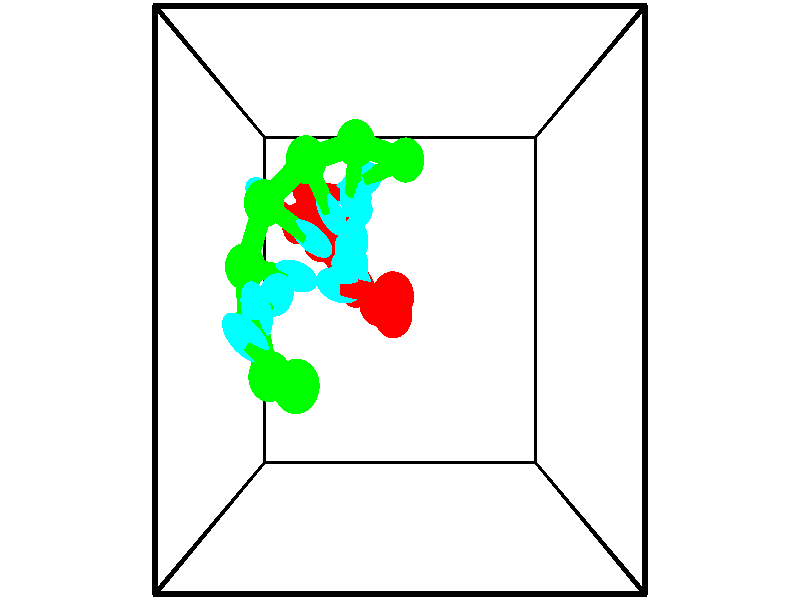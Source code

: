 // switches for output
#declare DRAW_BASES = 1; // possible values are 0, 1; only relevant for DNA ribbons
#declare DRAW_BASES_TYPE = 3; // possible values are 1, 2, 3; only relevant for DNA ribbons
#declare DRAW_FOG = 0; // set to 1 to enable fog

#include "colors.inc"

#include "transforms.inc"
background { rgb <1, 1, 1>}

#default {
   normal{
       ripples 0.25
       frequency 0.20
       turbulence 0.2
       lambda 5
   }
	finish {
		phong 0.1
		phong_size 40.
	}
}

// original window dimensions: 1024x640


// camera settings

camera {
	sky <-0, 1, 0>
	up <-0, 1, 0>
	right 1.6 * <1, 0, 0>
	location <2.5, 2.5, 11.1562>
	look_at <2.5, 2.5, 2.5>
	direction <0, 0, -8.6562>
	angle 67.0682
}


# declare cpy_camera_pos = <2.5, 2.5, 11.1562>;
# if (DRAW_FOG = 1)
fog {
	fog_type 2
	up vnormalize(cpy_camera_pos)
	color rgbt<1,1,1,0.3>
	distance 1e-5
	fog_alt 3e-3
	fog_offset 4
}
# end


// LIGHTS

# declare lum = 6;
global_settings {
	ambient_light rgb lum * <0.05, 0.05, 0.05>
	max_trace_level 15
}# declare cpy_direct_light_amount = 0.25;
light_source
{	1000 * <-1, -1, 1>,
	rgb lum * cpy_direct_light_amount
	parallel
}

light_source
{	1000 * <1, 1, -1>,
	rgb lum * cpy_direct_light_amount
	parallel
}

// strand 0

// nucleotide -1

// particle -1
sphere {
	<0.720056, 3.554727, 0.727179> 0.250000
	pigment { color rgbt <1,0,0,0> }
	no_shadow
}
cylinder {
	<0.421890, 3.802246, 0.826332>,  <0.242991, 3.950758, 0.885824>, 0.100000
	pigment { color rgbt <1,0,0,0> }
	no_shadow
}
cylinder {
	<0.421890, 3.802246, 0.826332>,  <0.720056, 3.554727, 0.727179>, 0.100000
	pigment { color rgbt <1,0,0,0> }
	no_shadow
}

// particle -1
sphere {
	<0.421890, 3.802246, 0.826332> 0.100000
	pigment { color rgbt <1,0,0,0> }
	no_shadow
}
sphere {
	0, 1
	scale<0.080000,0.200000,0.300000>
	matrix <-0.145860, -0.514258, 0.845141,
		0.650447, 0.593825, 0.473594,
		-0.745415, 0.618797, 0.247883,
		0.198266, 3.987885, 0.900697>
	pigment { color rgbt <0,1,1,0> }
	no_shadow
}
cylinder {
	<0.869863, 3.567297, 1.374690>,  <0.720056, 3.554727, 0.727179>, 0.130000
	pigment { color rgbt <1,0,0,0> }
	no_shadow
}

// nucleotide -1

// particle -1
sphere {
	<0.869863, 3.567297, 1.374690> 0.250000
	pigment { color rgbt <1,0,0,0> }
	no_shadow
}
cylinder {
	<0.526405, 3.772301, 1.377892>,  <0.320331, 3.895303, 1.379812>, 0.100000
	pigment { color rgbt <1,0,0,0> }
	no_shadow
}
cylinder {
	<0.526405, 3.772301, 1.377892>,  <0.869863, 3.567297, 1.374690>, 0.100000
	pigment { color rgbt <1,0,0,0> }
	no_shadow
}

// particle -1
sphere {
	<0.526405, 3.772301, 1.377892> 0.100000
	pigment { color rgbt <1,0,0,0> }
	no_shadow
}
sphere {
	0, 1
	scale<0.080000,0.200000,0.300000>
	matrix <-0.127184, -0.228156, 0.965282,
		0.496541, 0.827817, 0.261088,
		-0.858645, 0.512508, 0.008004,
		0.268812, 3.926053, 1.380293>
	pigment { color rgbt <0,1,1,0> }
	no_shadow
}
cylinder {
	<1.096136, 3.937737, 1.903538>,  <0.869863, 3.567297, 1.374690>, 0.130000
	pigment { color rgbt <1,0,0,0> }
	no_shadow
}

// nucleotide -1

// particle -1
sphere {
	<1.096136, 3.937737, 1.903538> 0.250000
	pigment { color rgbt <1,0,0,0> }
	no_shadow
}
cylinder {
	<1.486355, 3.872108, 1.962036>,  <1.720486, 3.832731, 1.997135>, 0.100000
	pigment { color rgbt <1,0,0,0> }
	no_shadow
}
cylinder {
	<1.486355, 3.872108, 1.962036>,  <1.096136, 3.937737, 1.903538>, 0.100000
	pigment { color rgbt <1,0,0,0> }
	no_shadow
}

// particle -1
sphere {
	<1.486355, 3.872108, 1.962036> 0.100000
	pigment { color rgbt <1,0,0,0> }
	no_shadow
}
sphere {
	0, 1
	scale<0.080000,0.200000,0.300000>
	matrix <-0.210902, -0.511513, 0.832991,
		-0.061863, -0.843466, -0.533608,
		0.975547, -0.164070, 0.146245,
		1.779019, 3.822887, 2.005910>
	pigment { color rgbt <0,1,1,0> }
	no_shadow
}
cylinder {
	<1.290893, 3.229968, 2.023176>,  <1.096136, 3.937737, 1.903538>, 0.130000
	pigment { color rgbt <1,0,0,0> }
	no_shadow
}

// nucleotide -1

// particle -1
sphere {
	<1.290893, 3.229968, 2.023176> 0.250000
	pigment { color rgbt <1,0,0,0> }
	no_shadow
}
cylinder {
	<1.604797, 3.404663, 2.199089>,  <1.793140, 3.509480, 2.304637>, 0.100000
	pigment { color rgbt <1,0,0,0> }
	no_shadow
}
cylinder {
	<1.604797, 3.404663, 2.199089>,  <1.290893, 3.229968, 2.023176>, 0.100000
	pigment { color rgbt <1,0,0,0> }
	no_shadow
}

// particle -1
sphere {
	<1.604797, 3.404663, 2.199089> 0.100000
	pigment { color rgbt <1,0,0,0> }
	no_shadow
}
sphere {
	0, 1
	scale<0.080000,0.200000,0.300000>
	matrix <-0.097237, -0.614018, 0.783280,
		0.612123, -0.657451, -0.439391,
		0.784761, 0.436738, 0.439783,
		1.840226, 3.535685, 2.331024>
	pigment { color rgbt <0,1,1,0> }
	no_shadow
}
cylinder {
	<1.848528, 2.654263, 2.201475>,  <1.290893, 3.229968, 2.023176>, 0.130000
	pigment { color rgbt <1,0,0,0> }
	no_shadow
}

// nucleotide -1

// particle -1
sphere {
	<1.848528, 2.654263, 2.201475> 0.250000
	pigment { color rgbt <1,0,0,0> }
	no_shadow
}
cylinder {
	<1.851765, 2.968788, 2.448586>,  <1.853706, 3.157503, 2.596852>, 0.100000
	pigment { color rgbt <1,0,0,0> }
	no_shadow
}
cylinder {
	<1.851765, 2.968788, 2.448586>,  <1.848528, 2.654263, 2.201475>, 0.100000
	pigment { color rgbt <1,0,0,0> }
	no_shadow
}

// particle -1
sphere {
	<1.851765, 2.968788, 2.448586> 0.100000
	pigment { color rgbt <1,0,0,0> }
	no_shadow
}
sphere {
	0, 1
	scale<0.080000,0.200000,0.300000>
	matrix <-0.055586, -0.616489, 0.785399,
		0.998421, -0.040694, 0.038720,
		0.008091, 0.786312, 0.617777,
		1.854192, 3.204682, 2.633919>
	pigment { color rgbt <0,1,1,0> }
	no_shadow
}
cylinder {
	<2.183636, 2.449439, 2.720722>,  <1.848528, 2.654263, 2.201475>, 0.130000
	pigment { color rgbt <1,0,0,0> }
	no_shadow
}

// nucleotide -1

// particle -1
sphere {
	<2.183636, 2.449439, 2.720722> 0.250000
	pigment { color rgbt <1,0,0,0> }
	no_shadow
}
cylinder {
	<1.991173, 2.758476, 2.886414>,  <1.875695, 2.943899, 2.985828>, 0.100000
	pigment { color rgbt <1,0,0,0> }
	no_shadow
}
cylinder {
	<1.991173, 2.758476, 2.886414>,  <2.183636, 2.449439, 2.720722>, 0.100000
	pigment { color rgbt <1,0,0,0> }
	no_shadow
}

// particle -1
sphere {
	<1.991173, 2.758476, 2.886414> 0.100000
	pigment { color rgbt <1,0,0,0> }
	no_shadow
}
sphere {
	0, 1
	scale<0.080000,0.200000,0.300000>
	matrix <-0.135433, -0.532361, 0.835613,
		0.866108, 0.345963, 0.360785,
		-0.481159, 0.772594, 0.414228,
		1.846825, 2.990254, 3.010682>
	pigment { color rgbt <0,1,1,0> }
	no_shadow
}
cylinder {
	<2.412115, 2.335932, 3.309184>,  <2.183636, 2.449439, 2.720722>, 0.130000
	pigment { color rgbt <1,0,0,0> }
	no_shadow
}

// nucleotide -1

// particle -1
sphere {
	<2.412115, 2.335932, 3.309184> 0.250000
	pigment { color rgbt <1,0,0,0> }
	no_shadow
}
cylinder {
	<2.104511, 2.587685, 3.353912>,  <1.919949, 2.738736, 3.380749>, 0.100000
	pigment { color rgbt <1,0,0,0> }
	no_shadow
}
cylinder {
	<2.104511, 2.587685, 3.353912>,  <2.412115, 2.335932, 3.309184>, 0.100000
	pigment { color rgbt <1,0,0,0> }
	no_shadow
}

// particle -1
sphere {
	<2.104511, 2.587685, 3.353912> 0.100000
	pigment { color rgbt <1,0,0,0> }
	no_shadow
}
sphere {
	0, 1
	scale<0.080000,0.200000,0.300000>
	matrix <-0.297237, -0.506933, 0.809116,
		0.565928, 0.588980, 0.576912,
		-0.769009, 0.629381, 0.111821,
		1.873808, 2.776499, 3.387459>
	pigment { color rgbt <0,1,1,0> }
	no_shadow
}
cylinder {
	<2.416861, 2.532239, 4.024732>,  <2.412115, 2.335932, 3.309184>, 0.130000
	pigment { color rgbt <1,0,0,0> }
	no_shadow
}

// nucleotide -1

// particle -1
sphere {
	<2.416861, 2.532239, 4.024732> 0.250000
	pigment { color rgbt <1,0,0,0> }
	no_shadow
}
cylinder {
	<2.039070, 2.597252, 3.910507>,  <1.812395, 2.636259, 3.841973>, 0.100000
	pigment { color rgbt <1,0,0,0> }
	no_shadow
}
cylinder {
	<2.039070, 2.597252, 3.910507>,  <2.416861, 2.532239, 4.024732>, 0.100000
	pigment { color rgbt <1,0,0,0> }
	no_shadow
}

// particle -1
sphere {
	<2.039070, 2.597252, 3.910507> 0.100000
	pigment { color rgbt <1,0,0,0> }
	no_shadow
}
sphere {
	0, 1
	scale<0.080000,0.200000,0.300000>
	matrix <-0.328308, -0.501813, 0.800248,
		-0.013233, 0.849569, 0.527311,
		-0.944478, 0.162531, -0.285561,
		1.755727, 2.646011, 3.824839>
	pigment { color rgbt <0,1,1,0> }
	no_shadow
}
// strand 1

// nucleotide -1

// particle -1
sphere {
	<1.371752, 1.715934, 4.579444> 0.250000
	pigment { color rgbt <0,1,0,0> }
	no_shadow
}
cylinder {
	<1.063020, 1.968452, 4.609756>,  <0.877780, 2.119964, 4.627944>, 0.100000
	pigment { color rgbt <0,1,0,0> }
	no_shadow
}
cylinder {
	<1.063020, 1.968452, 4.609756>,  <1.371752, 1.715934, 4.579444>, 0.100000
	pigment { color rgbt <0,1,0,0> }
	no_shadow
}

// particle -1
sphere {
	<1.063020, 1.968452, 4.609756> 0.100000
	pigment { color rgbt <0,1,0,0> }
	no_shadow
}
sphere {
	0, 1
	scale<0.080000,0.200000,0.300000>
	matrix <0.284368, 0.449332, -0.846898,
		-0.568694, -0.632112, -0.526329,
		-0.771830, 0.631297, 0.075781,
		0.831471, 2.157841, 4.632491>
	pigment { color rgbt <0,1,1,0> }
	no_shadow
}
cylinder {
	<0.964655, 1.747964, 4.021371>,  <1.371752, 1.715934, 4.579444>, 0.130000
	pigment { color rgbt <0,1,0,0> }
	no_shadow
}

// nucleotide -1

// particle -1
sphere {
	<0.964655, 1.747964, 4.021371> 0.250000
	pigment { color rgbt <0,1,0,0> }
	no_shadow
}
cylinder {
	<0.905421, 2.119080, 4.158356>,  <0.869881, 2.341749, 4.240546>, 0.100000
	pigment { color rgbt <0,1,0,0> }
	no_shadow
}
cylinder {
	<0.905421, 2.119080, 4.158356>,  <0.964655, 1.747964, 4.021371>, 0.100000
	pigment { color rgbt <0,1,0,0> }
	no_shadow
}

// particle -1
sphere {
	<0.905421, 2.119080, 4.158356> 0.100000
	pigment { color rgbt <0,1,0,0> }
	no_shadow
}
sphere {
	0, 1
	scale<0.080000,0.200000,0.300000>
	matrix <0.370059, 0.373105, -0.850793,
		-0.917130, 0.000742, -0.398587,
		-0.148083, 0.927789, 0.342460,
		0.860996, 2.397416, 4.261094>
	pigment { color rgbt <0,1,1,0> }
	no_shadow
}
cylinder {
	<0.587934, 2.173058, 3.519015>,  <0.964655, 1.747964, 4.021371>, 0.130000
	pigment { color rgbt <0,1,0,0> }
	no_shadow
}

// nucleotide -1

// particle -1
sphere {
	<0.587934, 2.173058, 3.519015> 0.250000
	pigment { color rgbt <0,1,0,0> }
	no_shadow
}
cylinder {
	<0.831182, 2.387009, 3.753654>,  <0.977130, 2.515379, 3.894438>, 0.100000
	pigment { color rgbt <0,1,0,0> }
	no_shadow
}
cylinder {
	<0.831182, 2.387009, 3.753654>,  <0.587934, 2.173058, 3.519015>, 0.100000
	pigment { color rgbt <0,1,0,0> }
	no_shadow
}

// particle -1
sphere {
	<0.831182, 2.387009, 3.753654> 0.100000
	pigment { color rgbt <0,1,0,0> }
	no_shadow
}
sphere {
	0, 1
	scale<0.080000,0.200000,0.300000>
	matrix <0.353060, 0.479602, -0.803325,
		-0.711014, 0.695622, 0.102812,
		0.608119, 0.534876, 0.586600,
		1.013617, 2.547472, 3.929634>
	pigment { color rgbt <0,1,1,0> }
	no_shadow
}
cylinder {
	<0.530550, 2.852545, 3.466830>,  <0.587934, 2.173058, 3.519015>, 0.130000
	pigment { color rgbt <0,1,0,0> }
	no_shadow
}

// nucleotide -1

// particle -1
sphere {
	<0.530550, 2.852545, 3.466830> 0.250000
	pigment { color rgbt <0,1,0,0> }
	no_shadow
}
cylinder {
	<0.911912, 2.792000, 3.571220>,  <1.140729, 2.755673, 3.633855>, 0.100000
	pigment { color rgbt <0,1,0,0> }
	no_shadow
}
cylinder {
	<0.911912, 2.792000, 3.571220>,  <0.530550, 2.852545, 3.466830>, 0.100000
	pigment { color rgbt <0,1,0,0> }
	no_shadow
}

// particle -1
sphere {
	<0.911912, 2.792000, 3.571220> 0.100000
	pigment { color rgbt <0,1,0,0> }
	no_shadow
}
sphere {
	0, 1
	scale<0.080000,0.200000,0.300000>
	matrix <0.296892, 0.624432, -0.722454,
		-0.053610, 0.766273, 0.640275,
		0.953405, -0.151362, 0.260976,
		1.197934, 2.746591, 3.649513>
	pigment { color rgbt <0,1,1,0> }
	no_shadow
}
cylinder {
	<0.778909, 3.523494, 3.499008>,  <0.530550, 2.852545, 3.466830>, 0.130000
	pigment { color rgbt <0,1,0,0> }
	no_shadow
}

// nucleotide -1

// particle -1
sphere {
	<0.778909, 3.523494, 3.499008> 0.250000
	pigment { color rgbt <0,1,0,0> }
	no_shadow
}
cylinder {
	<1.116081, 3.311295, 3.463150>,  <1.318385, 3.183975, 3.441635>, 0.100000
	pigment { color rgbt <0,1,0,0> }
	no_shadow
}
cylinder {
	<1.116081, 3.311295, 3.463150>,  <0.778909, 3.523494, 3.499008>, 0.100000
	pigment { color rgbt <0,1,0,0> }
	no_shadow
}

// particle -1
sphere {
	<1.116081, 3.311295, 3.463150> 0.100000
	pigment { color rgbt <0,1,0,0> }
	no_shadow
}
sphere {
	0, 1
	scale<0.080000,0.200000,0.300000>
	matrix <0.353188, 0.671307, -0.651617,
		0.405862, 0.517607, 0.753232,
		0.842932, -0.530500, -0.089646,
		1.368961, 3.152145, 3.436256>
	pigment { color rgbt <0,1,1,0> }
	no_shadow
}
cylinder {
	<1.330835, 3.957080, 3.624658>,  <0.778909, 3.523494, 3.499008>, 0.130000
	pigment { color rgbt <0,1,0,0> }
	no_shadow
}

// nucleotide -1

// particle -1
sphere {
	<1.330835, 3.957080, 3.624658> 0.250000
	pigment { color rgbt <0,1,0,0> }
	no_shadow
}
cylinder {
	<1.484257, 3.662895, 3.401237>,  <1.576310, 3.486384, 3.267185>, 0.100000
	pigment { color rgbt <0,1,0,0> }
	no_shadow
}
cylinder {
	<1.484257, 3.662895, 3.401237>,  <1.330835, 3.957080, 3.624658>, 0.100000
	pigment { color rgbt <0,1,0,0> }
	no_shadow
}

// particle -1
sphere {
	<1.484257, 3.662895, 3.401237> 0.100000
	pigment { color rgbt <0,1,0,0> }
	no_shadow
}
sphere {
	0, 1
	scale<0.080000,0.200000,0.300000>
	matrix <0.455577, 0.676777, -0.578292,
		0.803328, -0.032656, 0.594642,
		0.383555, -0.735463, -0.558551,
		1.599323, 3.442256, 3.233672>
	pigment { color rgbt <0,1,1,0> }
	no_shadow
}
cylinder {
	<1.936190, 4.165561, 3.456730>,  <1.330835, 3.957080, 3.624658>, 0.130000
	pigment { color rgbt <0,1,0,0> }
	no_shadow
}

// nucleotide -1

// particle -1
sphere {
	<1.936190, 4.165561, 3.456730> 0.250000
	pigment { color rgbt <0,1,0,0> }
	no_shadow
}
cylinder {
	<1.888738, 3.878403, 3.182343>,  <1.860266, 3.706108, 3.017710>, 0.100000
	pigment { color rgbt <0,1,0,0> }
	no_shadow
}
cylinder {
	<1.888738, 3.878403, 3.182343>,  <1.936190, 4.165561, 3.456730>, 0.100000
	pigment { color rgbt <0,1,0,0> }
	no_shadow
}

// particle -1
sphere {
	<1.888738, 3.878403, 3.182343> 0.100000
	pigment { color rgbt <0,1,0,0> }
	no_shadow
}
sphere {
	0, 1
	scale<0.080000,0.200000,0.300000>
	matrix <0.520249, 0.543491, -0.658756,
		0.845735, -0.435023, 0.309010,
		-0.118630, -0.717895, -0.685970,
		1.853149, 3.663034, 2.976552>
	pigment { color rgbt <0,1,1,0> }
	no_shadow
}
cylinder {
	<2.578456, 4.078797, 2.979843>,  <1.936190, 4.165561, 3.456730>, 0.130000
	pigment { color rgbt <0,1,0,0> }
	no_shadow
}

// nucleotide -1

// particle -1
sphere {
	<2.578456, 4.078797, 2.979843> 0.250000
	pigment { color rgbt <0,1,0,0> }
	no_shadow
}
cylinder {
	<2.233178, 3.981972, 2.802620>,  <2.026011, 3.923877, 2.696286>, 0.100000
	pigment { color rgbt <0,1,0,0> }
	no_shadow
}
cylinder {
	<2.233178, 3.981972, 2.802620>,  <2.578456, 4.078797, 2.979843>, 0.100000
	pigment { color rgbt <0,1,0,0> }
	no_shadow
}

// particle -1
sphere {
	<2.233178, 3.981972, 2.802620> 0.100000
	pigment { color rgbt <0,1,0,0> }
	no_shadow
}
sphere {
	0, 1
	scale<0.080000,0.200000,0.300000>
	matrix <0.312409, 0.433282, -0.845380,
		0.396604, -0.868143, -0.298385,
		-0.863195, -0.242063, -0.443057,
		1.974220, 3.909353, 2.669703>
	pigment { color rgbt <0,1,1,0> }
	no_shadow
}
// box output
cylinder {
	<0.000000, 0.000000, 0.000000>,  <5.000000, 0.000000, 0.000000>, 0.025000
	pigment { color rgbt <0,0,0,0> }
	no_shadow
}
cylinder {
	<0.000000, 0.000000, 0.000000>,  <0.000000, 5.000000, 0.000000>, 0.025000
	pigment { color rgbt <0,0,0,0> }
	no_shadow
}
cylinder {
	<0.000000, 0.000000, 0.000000>,  <0.000000, 0.000000, 5.000000>, 0.025000
	pigment { color rgbt <0,0,0,0> }
	no_shadow
}
cylinder {
	<5.000000, 5.000000, 5.000000>,  <0.000000, 5.000000, 5.000000>, 0.025000
	pigment { color rgbt <0,0,0,0> }
	no_shadow
}
cylinder {
	<5.000000, 5.000000, 5.000000>,  <5.000000, 0.000000, 5.000000>, 0.025000
	pigment { color rgbt <0,0,0,0> }
	no_shadow
}
cylinder {
	<5.000000, 5.000000, 5.000000>,  <5.000000, 5.000000, 0.000000>, 0.025000
	pigment { color rgbt <0,0,0,0> }
	no_shadow
}
cylinder {
	<0.000000, 0.000000, 5.000000>,  <0.000000, 5.000000, 5.000000>, 0.025000
	pigment { color rgbt <0,0,0,0> }
	no_shadow
}
cylinder {
	<0.000000, 0.000000, 5.000000>,  <5.000000, 0.000000, 5.000000>, 0.025000
	pigment { color rgbt <0,0,0,0> }
	no_shadow
}
cylinder {
	<5.000000, 5.000000, 0.000000>,  <0.000000, 5.000000, 0.000000>, 0.025000
	pigment { color rgbt <0,0,0,0> }
	no_shadow
}
cylinder {
	<5.000000, 5.000000, 0.000000>,  <5.000000, 0.000000, 0.000000>, 0.025000
	pigment { color rgbt <0,0,0,0> }
	no_shadow
}
cylinder {
	<5.000000, 0.000000, 5.000000>,  <5.000000, 0.000000, 0.000000>, 0.025000
	pigment { color rgbt <0,0,0,0> }
	no_shadow
}
cylinder {
	<0.000000, 5.000000, 0.000000>,  <0.000000, 5.000000, 5.000000>, 0.025000
	pigment { color rgbt <0,0,0,0> }
	no_shadow
}
// end of box output
